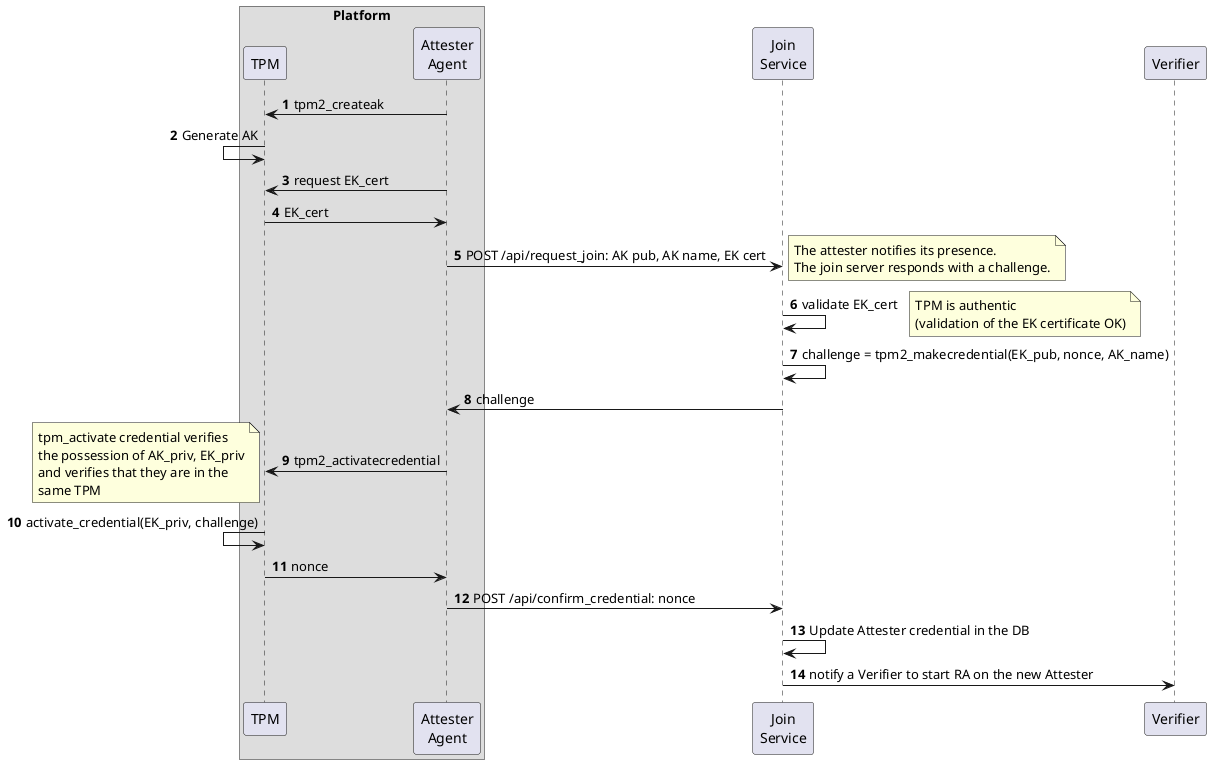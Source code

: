 @startuml join
'title
'Attester Join protocol
'end title
autonumber

box "Platform"
participant TPM
participant "Attester\nAgent" as attester_agent
endbox
participant "Join\nService" as join_service

'== LAK creation ==
TPM<-attester_agent: tpm2_createak
TPM<-TPM: Generate AK

'== Start Join protocol ==
TPM<-attester_agent: request EK_cert
TPM->attester_agent: EK_cert
attester_agent->join_service: POST /api/request_join: AK pub, AK name, EK cert
note right
The attester notifies its presence.
The join server responds with a challenge.
end note

' alt alredy joined
'  join_service->attester_agent: OK
' else join
  join_service->join_service: validate EK_cert
  note right
    TPM is authentic
    (validation of the EK certificate OK)
  end note
  join_service->join_service: challenge = tpm2_makecredential(EK_pub, nonce, AK_name)
  attester_agent<-join_service: challenge
  TPM<-attester_agent: tpm2_activatecredential
  note left
    tpm_activate credential verifies
    the possession of AK_priv, EK_priv
    and verifies that they are in the
    same TPM
  end note
  TPM<-TPM: activate_credential(EK_priv, challenge)
  TPM->attester_agent: nonce
  attester_agent->join_service: POST /api/confirm_credential: nonce
  join_service->join_service: Update Attester credential in the DB
  join_service->Verifier: notify a Verifier to start RA on the new Attester
' end

@enduml
